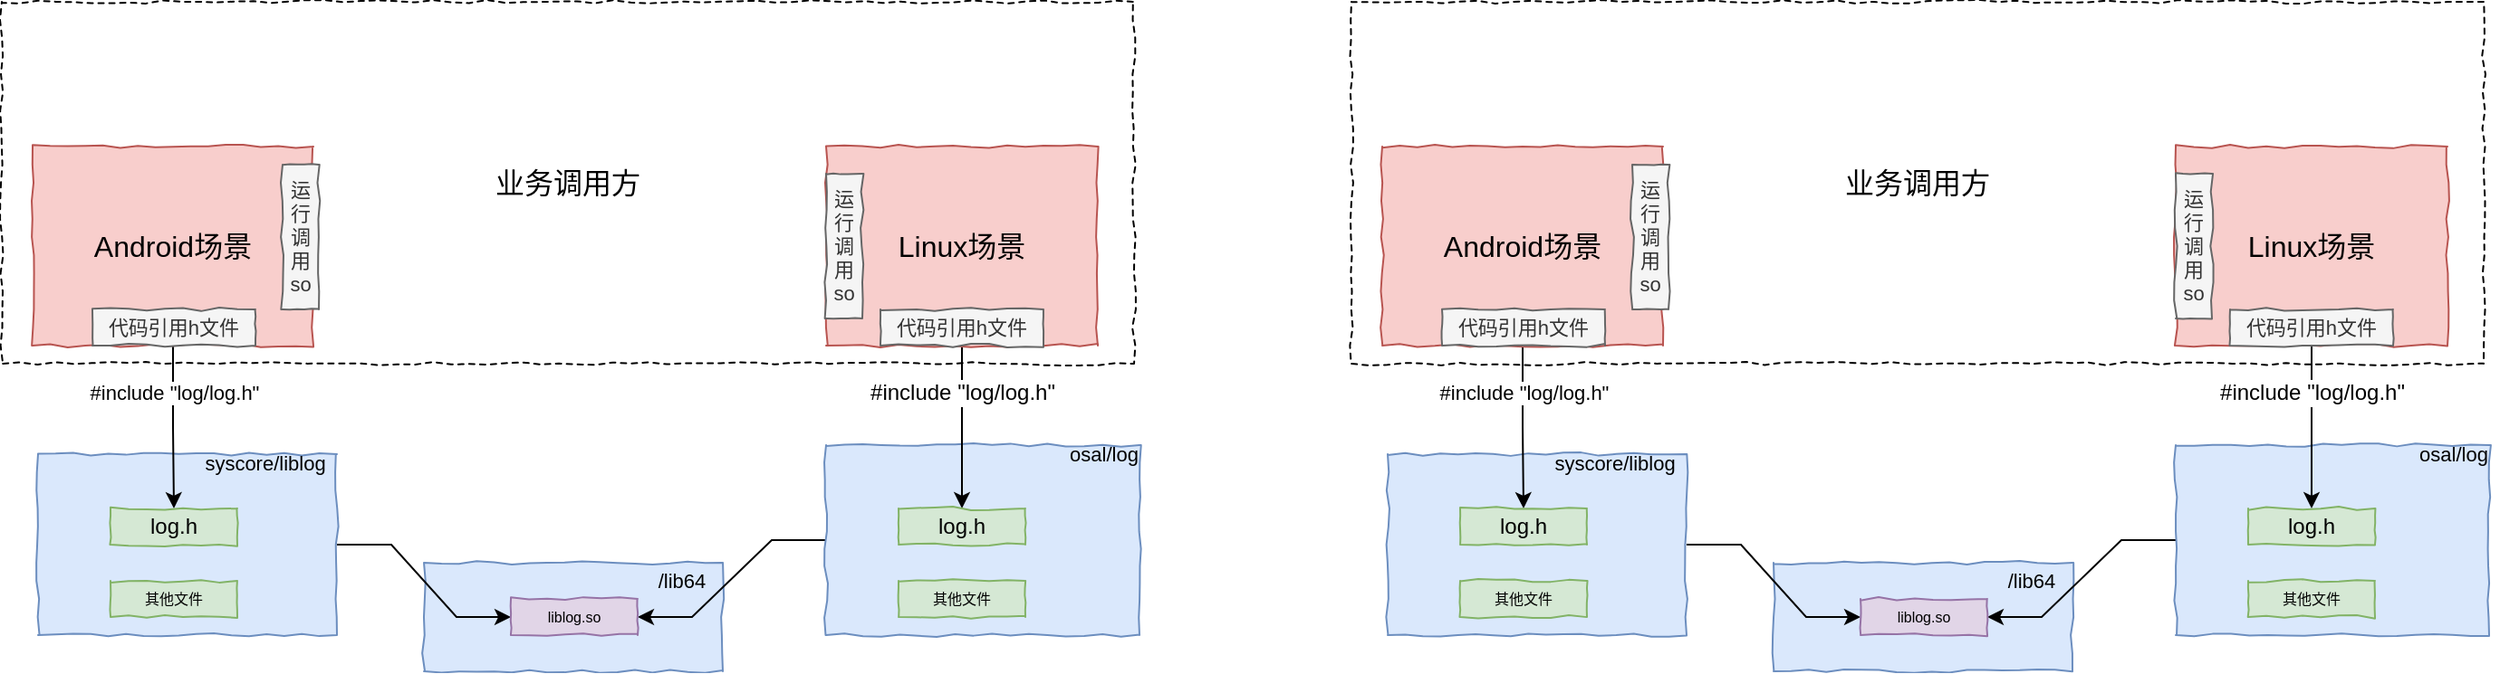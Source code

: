 <mxfile version="12.7.2" type="github"><diagram name="Page-1" id="bfe91b75-5d2c-26a0-9c1d-138518896778"><mxGraphModel dx="1040" dy="1420" grid="1" gridSize="10" guides="1" tooltips="1" connect="1" arrows="1" fold="1" page="1" pageScale="1" pageWidth="1100" pageHeight="850" background="#ffffff" math="0" shadow="0"><root><mxCell id="0"/><mxCell id="1" parent="0"/><mxCell id="-_8axai5wJQZ6AbjjiNu-43" value="业务调用方" style="rounded=0;whiteSpace=wrap;html=1;comic=1;fontSize=16;dashed=1;" vertex="1" parent="1"><mxGeometry x="305" y="-40" width="625" height="200" as="geometry"/></mxCell><mxCell id="-_8axai5wJQZ6AbjjiNu-30" value="" style="rounded=0;whiteSpace=wrap;html=1;comic=1;fillColor=#dae8fc;strokeColor=#6c8ebf;fontSize=16;" vertex="1" parent="1"><mxGeometry x="538" y="270" width="165" height="60" as="geometry"/></mxCell><mxCell id="-_8axai5wJQZ6AbjjiNu-40" style="edgeStyle=entityRelationEdgeStyle;rounded=0;orthogonalLoop=1;jettySize=auto;html=1;entryX=0;entryY=0.5;entryDx=0;entryDy=0;fontSize=16;endArrow=none;endFill=0;startArrow=classic;startFill=1;exitX=1;exitY=0.5;exitDx=0;exitDy=0;" edge="1" parent="1" source="-_8axai5wJQZ6AbjjiNu-32" target="-_8axai5wJQZ6AbjjiNu-7"><mxGeometry relative="1" as="geometry"/></mxCell><mxCell id="-_8axai5wJQZ6AbjjiNu-7" value="" style="rounded=0;whiteSpace=wrap;html=1;comic=1;fillColor=#dae8fc;strokeColor=#6c8ebf;fontSize=16;" vertex="1" parent="1"><mxGeometry x="760" y="205" width="173" height="105" as="geometry"/></mxCell><mxCell id="-_8axai5wJQZ6AbjjiNu-13" value="" style="rounded=0;whiteSpace=wrap;html=1;comic=1;fillColor=#dae8fc;strokeColor=#6c8ebf;fontSize=16;" vertex="1" parent="1"><mxGeometry x="325" y="210" width="165" height="100" as="geometry"/></mxCell><mxCell id="-_8axai5wJQZ6AbjjiNu-8" style="edgeStyle=orthogonalEdgeStyle;rounded=0;orthogonalLoop=1;jettySize=auto;html=1;exitX=0.5;exitY=1;exitDx=0;exitDy=0;fontSize=16;entryX=0.5;entryY=0;entryDx=0;entryDy=0;" edge="1" parent="1" source="-_8axai5wJQZ6AbjjiNu-5" target="-_8axai5wJQZ6AbjjiNu-24"><mxGeometry relative="1" as="geometry"><mxPoint x="400" y="220" as="targetPoint"/></mxGeometry></mxCell><mxCell id="-_8axai5wJQZ6AbjjiNu-10" value="&lt;font style=&quot;font-size: 11px;&quot;&gt;#include &quot;log/log.h&quot;&lt;/font&gt;" style="text;html=1;align=center;verticalAlign=middle;resizable=0;points=[];labelBackgroundColor=#ffffff;fontSize=11;" vertex="1" connectable="0" parent="-_8axai5wJQZ6AbjjiNu-8"><mxGeometry x="-0.529" y="-2" relative="1" as="geometry"><mxPoint x="2" y="4.29" as="offset"/></mxGeometry></mxCell><mxCell id="-_8axai5wJQZ6AbjjiNu-5" value="Android场景" style="rounded=0;whiteSpace=wrap;html=1;comic=1;fillColor=#f8cecc;strokeColor=#b85450;fontSize=16;" vertex="1" parent="1"><mxGeometry x="322" y="40" width="155" height="110" as="geometry"/></mxCell><mxCell id="-_8axai5wJQZ6AbjjiNu-9" style="edgeStyle=orthogonalEdgeStyle;rounded=0;orthogonalLoop=1;jettySize=auto;html=1;entryX=0.5;entryY=0;entryDx=0;entryDy=0;fontSize=16;" edge="1" parent="1" source="-_8axai5wJQZ6AbjjiNu-6" target="-_8axai5wJQZ6AbjjiNu-26"><mxGeometry relative="1" as="geometry"/></mxCell><mxCell id="-_8axai5wJQZ6AbjjiNu-12" value="&lt;span style=&quot;font-size: 12px;&quot;&gt;#include &quot;log/log.h&quot;&lt;/span&gt;" style="text;html=1;align=center;verticalAlign=middle;resizable=0;points=[];labelBackgroundColor=#ffffff;fontSize=12;" vertex="1" connectable="0" parent="-_8axai5wJQZ6AbjjiNu-9"><mxGeometry x="-0.471" y="-2" relative="1" as="geometry"><mxPoint x="2" y="1.71" as="offset"/></mxGeometry></mxCell><mxCell id="-_8axai5wJQZ6AbjjiNu-6" value="Linux场景" style="rounded=0;whiteSpace=wrap;html=1;comic=1;fillColor=#f8cecc;strokeColor=#b85450;fontSize=16;" vertex="1" parent="1"><mxGeometry x="760" y="40" width="150" height="110" as="geometry"/></mxCell><mxCell id="-_8axai5wJQZ6AbjjiNu-19" value="代码引用h文件" style="rounded=0;whiteSpace=wrap;html=1;comic=1;fillColor=#f5f5f5;strokeColor=#666666;fontSize=11;fontColor=#333333;" vertex="1" parent="1"><mxGeometry x="355" y="130" width="90" height="20" as="geometry"/></mxCell><mxCell id="-_8axai5wJQZ6AbjjiNu-20" value="代码引用h文件" style="rounded=0;whiteSpace=wrap;html=1;comic=1;fillColor=#f5f5f5;strokeColor=#666666;fontSize=11;fontColor=#333333;" vertex="1" parent="1"><mxGeometry x="790" y="130" width="90" height="20" as="geometry"/></mxCell><mxCell id="-_8axai5wJQZ6AbjjiNu-22" value="syscore/liblog" style="text;html=1;align=center;verticalAlign=middle;resizable=0;points=[];autosize=1;fontSize=11;" vertex="1" parent="1"><mxGeometry x="410" y="205" width="80" height="20" as="geometry"/></mxCell><mxCell id="-_8axai5wJQZ6AbjjiNu-23" value="osal/log" style="text;html=1;align=center;verticalAlign=middle;resizable=0;points=[];autosize=1;fontSize=11;" vertex="1" parent="1"><mxGeometry x="888" y="200" width="50" height="20" as="geometry"/></mxCell><mxCell id="-_8axai5wJQZ6AbjjiNu-24" value="log.h" style="rounded=0;whiteSpace=wrap;html=1;comic=1;fillColor=#d5e8d4;strokeColor=#82b366;fontSize=12;" vertex="1" parent="1"><mxGeometry x="365" y="240" width="70" height="20" as="geometry"/></mxCell><mxCell id="-_8axai5wJQZ6AbjjiNu-36" style="edgeStyle=entityRelationEdgeStyle;rounded=0;orthogonalLoop=1;jettySize=auto;html=1;exitX=1;exitY=0.5;exitDx=0;exitDy=0;entryX=0;entryY=0.5;entryDx=0;entryDy=0;fontSize=8;" edge="1" parent="1" source="-_8axai5wJQZ6AbjjiNu-13" target="-_8axai5wJQZ6AbjjiNu-32"><mxGeometry relative="1" as="geometry"/></mxCell><mxCell id="-_8axai5wJQZ6AbjjiNu-25" value="其他文件" style="rounded=0;whiteSpace=wrap;html=1;comic=1;fillColor=#d5e8d4;strokeColor=#82b366;fontSize=8;" vertex="1" parent="1"><mxGeometry x="365" y="280" width="70" height="20" as="geometry"/></mxCell><mxCell id="-_8axai5wJQZ6AbjjiNu-26" value="log.h" style="rounded=0;whiteSpace=wrap;html=1;comic=1;fillColor=#d5e8d4;strokeColor=#82b366;fontSize=12;" vertex="1" parent="1"><mxGeometry x="800" y="240" width="70" height="20" as="geometry"/></mxCell><mxCell id="-_8axai5wJQZ6AbjjiNu-27" value="其他文件" style="rounded=0;whiteSpace=wrap;html=1;comic=1;fillColor=#d5e8d4;strokeColor=#82b366;fontSize=8;" vertex="1" parent="1"><mxGeometry x="800" y="280" width="70" height="20" as="geometry"/></mxCell><mxCell id="-_8axai5wJQZ6AbjjiNu-28" value="运行调用so" style="rounded=0;whiteSpace=wrap;html=1;comic=1;fillColor=#f5f5f5;strokeColor=#666666;fontSize=11;fontColor=#333333;" vertex="1" parent="1"><mxGeometry x="460" y="50" width="20" height="80" as="geometry"/></mxCell><mxCell id="-_8axai5wJQZ6AbjjiNu-29" value="运行调用so" style="rounded=0;whiteSpace=wrap;html=1;comic=1;fillColor=#f5f5f5;strokeColor=#666666;fontSize=11;fontColor=#333333;" vertex="1" parent="1"><mxGeometry x="760" y="55" width="20" height="80" as="geometry"/></mxCell><mxCell id="-_8axai5wJQZ6AbjjiNu-31" value="/lib64" style="text;html=1;align=center;verticalAlign=middle;resizable=0;points=[];autosize=1;fontSize=11;" vertex="1" parent="1"><mxGeometry x="660" y="270" width="40" height="20" as="geometry"/></mxCell><mxCell id="-_8axai5wJQZ6AbjjiNu-32" value="liblog.so" style="rounded=0;whiteSpace=wrap;html=1;comic=1;fillColor=#e1d5e7;strokeColor=#9673a6;fontSize=8;" vertex="1" parent="1"><mxGeometry x="586" y="290" width="70" height="20" as="geometry"/></mxCell><mxCell id="-_8axai5wJQZ6AbjjiNu-44" value="业务调用方" style="rounded=0;whiteSpace=wrap;html=1;comic=1;fontSize=16;dashed=1;" vertex="1" parent="1"><mxGeometry x="1050" y="-40" width="625" height="200" as="geometry"/></mxCell><mxCell id="-_8axai5wJQZ6AbjjiNu-45" value="" style="rounded=0;whiteSpace=wrap;html=1;comic=1;fillColor=#dae8fc;strokeColor=#6c8ebf;fontSize=16;" vertex="1" parent="1"><mxGeometry x="1283" y="270" width="165" height="60" as="geometry"/></mxCell><mxCell id="-_8axai5wJQZ6AbjjiNu-46" style="edgeStyle=entityRelationEdgeStyle;rounded=0;orthogonalLoop=1;jettySize=auto;html=1;entryX=0;entryY=0.5;entryDx=0;entryDy=0;fontSize=16;endArrow=none;endFill=0;startArrow=classic;startFill=1;exitX=1;exitY=0.5;exitDx=0;exitDy=0;" edge="1" parent="1" source="-_8axai5wJQZ6AbjjiNu-67" target="-_8axai5wJQZ6AbjjiNu-47"><mxGeometry relative="1" as="geometry"/></mxCell><mxCell id="-_8axai5wJQZ6AbjjiNu-47" value="" style="rounded=0;whiteSpace=wrap;html=1;comic=1;fillColor=#dae8fc;strokeColor=#6c8ebf;fontSize=16;" vertex="1" parent="1"><mxGeometry x="1505" y="205" width="173" height="105" as="geometry"/></mxCell><mxCell id="-_8axai5wJQZ6AbjjiNu-48" value="" style="rounded=0;whiteSpace=wrap;html=1;comic=1;fillColor=#dae8fc;strokeColor=#6c8ebf;fontSize=16;" vertex="1" parent="1"><mxGeometry x="1070" y="210" width="165" height="100" as="geometry"/></mxCell><mxCell id="-_8axai5wJQZ6AbjjiNu-49" style="edgeStyle=orthogonalEdgeStyle;rounded=0;orthogonalLoop=1;jettySize=auto;html=1;exitX=0.5;exitY=1;exitDx=0;exitDy=0;fontSize=16;entryX=0.5;entryY=0;entryDx=0;entryDy=0;" edge="1" parent="1" source="-_8axai5wJQZ6AbjjiNu-51" target="-_8axai5wJQZ6AbjjiNu-59"><mxGeometry relative="1" as="geometry"><mxPoint x="1145" y="220" as="targetPoint"/></mxGeometry></mxCell><mxCell id="-_8axai5wJQZ6AbjjiNu-50" value="&lt;font style=&quot;font-size: 11px;&quot;&gt;#include &quot;log/log.h&quot;&lt;/font&gt;" style="text;html=1;align=center;verticalAlign=middle;resizable=0;points=[];labelBackgroundColor=#ffffff;fontSize=11;" vertex="1" connectable="0" parent="-_8axai5wJQZ6AbjjiNu-49"><mxGeometry x="-0.529" y="-2" relative="1" as="geometry"><mxPoint x="2" y="4.29" as="offset"/></mxGeometry></mxCell><mxCell id="-_8axai5wJQZ6AbjjiNu-51" value="Android场景" style="rounded=0;whiteSpace=wrap;html=1;comic=1;fillColor=#f8cecc;strokeColor=#b85450;fontSize=16;" vertex="1" parent="1"><mxGeometry x="1067" y="40" width="155" height="110" as="geometry"/></mxCell><mxCell id="-_8axai5wJQZ6AbjjiNu-52" style="edgeStyle=orthogonalEdgeStyle;rounded=0;orthogonalLoop=1;jettySize=auto;html=1;entryX=0.5;entryY=0;entryDx=0;entryDy=0;fontSize=16;" edge="1" parent="1" source="-_8axai5wJQZ6AbjjiNu-54" target="-_8axai5wJQZ6AbjjiNu-62"><mxGeometry relative="1" as="geometry"/></mxCell><mxCell id="-_8axai5wJQZ6AbjjiNu-53" value="&lt;span style=&quot;font-size: 12px;&quot;&gt;#include &quot;log/log.h&quot;&lt;/span&gt;" style="text;html=1;align=center;verticalAlign=middle;resizable=0;points=[];labelBackgroundColor=#ffffff;fontSize=12;" vertex="1" connectable="0" parent="-_8axai5wJQZ6AbjjiNu-52"><mxGeometry x="-0.471" y="-2" relative="1" as="geometry"><mxPoint x="2" y="1.71" as="offset"/></mxGeometry></mxCell><mxCell id="-_8axai5wJQZ6AbjjiNu-54" value="Linux场景" style="rounded=0;whiteSpace=wrap;html=1;comic=1;fillColor=#f8cecc;strokeColor=#b85450;fontSize=16;" vertex="1" parent="1"><mxGeometry x="1505" y="40" width="150" height="110" as="geometry"/></mxCell><mxCell id="-_8axai5wJQZ6AbjjiNu-55" value="代码引用h文件" style="rounded=0;whiteSpace=wrap;html=1;comic=1;fillColor=#f5f5f5;strokeColor=#666666;fontSize=11;fontColor=#333333;" vertex="1" parent="1"><mxGeometry x="1100" y="130" width="90" height="20" as="geometry"/></mxCell><mxCell id="-_8axai5wJQZ6AbjjiNu-56" value="代码引用h文件" style="rounded=0;whiteSpace=wrap;html=1;comic=1;fillColor=#f5f5f5;strokeColor=#666666;fontSize=11;fontColor=#333333;" vertex="1" parent="1"><mxGeometry x="1535" y="130" width="90" height="20" as="geometry"/></mxCell><mxCell id="-_8axai5wJQZ6AbjjiNu-57" value="syscore/liblog" style="text;html=1;align=center;verticalAlign=middle;resizable=0;points=[];autosize=1;fontSize=11;" vertex="1" parent="1"><mxGeometry x="1155" y="205" width="80" height="20" as="geometry"/></mxCell><mxCell id="-_8axai5wJQZ6AbjjiNu-58" value="osal/log" style="text;html=1;align=center;verticalAlign=middle;resizable=0;points=[];autosize=1;fontSize=11;" vertex="1" parent="1"><mxGeometry x="1633" y="200" width="50" height="20" as="geometry"/></mxCell><mxCell id="-_8axai5wJQZ6AbjjiNu-59" value="log.h" style="rounded=0;whiteSpace=wrap;html=1;comic=1;fillColor=#d5e8d4;strokeColor=#82b366;fontSize=12;" vertex="1" parent="1"><mxGeometry x="1110" y="240" width="70" height="20" as="geometry"/></mxCell><mxCell id="-_8axai5wJQZ6AbjjiNu-60" style="edgeStyle=entityRelationEdgeStyle;rounded=0;orthogonalLoop=1;jettySize=auto;html=1;exitX=1;exitY=0.5;exitDx=0;exitDy=0;entryX=0;entryY=0.5;entryDx=0;entryDy=0;fontSize=8;" edge="1" parent="1" source="-_8axai5wJQZ6AbjjiNu-48" target="-_8axai5wJQZ6AbjjiNu-67"><mxGeometry relative="1" as="geometry"/></mxCell><mxCell id="-_8axai5wJQZ6AbjjiNu-61" value="其他文件" style="rounded=0;whiteSpace=wrap;html=1;comic=1;fillColor=#d5e8d4;strokeColor=#82b366;fontSize=8;" vertex="1" parent="1"><mxGeometry x="1110" y="280" width="70" height="20" as="geometry"/></mxCell><mxCell id="-_8axai5wJQZ6AbjjiNu-62" value="log.h" style="rounded=0;whiteSpace=wrap;html=1;comic=1;fillColor=#d5e8d4;strokeColor=#82b366;fontSize=12;" vertex="1" parent="1"><mxGeometry x="1545" y="240" width="70" height="20" as="geometry"/></mxCell><mxCell id="-_8axai5wJQZ6AbjjiNu-63" value="其他文件" style="rounded=0;whiteSpace=wrap;html=1;comic=1;fillColor=#d5e8d4;strokeColor=#82b366;fontSize=8;" vertex="1" parent="1"><mxGeometry x="1545" y="280" width="70" height="20" as="geometry"/></mxCell><mxCell id="-_8axai5wJQZ6AbjjiNu-64" value="运行调用so" style="rounded=0;whiteSpace=wrap;html=1;comic=1;fillColor=#f5f5f5;strokeColor=#666666;fontSize=11;fontColor=#333333;" vertex="1" parent="1"><mxGeometry x="1205" y="50" width="20" height="80" as="geometry"/></mxCell><mxCell id="-_8axai5wJQZ6AbjjiNu-65" value="运行调用so" style="rounded=0;whiteSpace=wrap;html=1;comic=1;fillColor=#f5f5f5;strokeColor=#666666;fontSize=11;fontColor=#333333;" vertex="1" parent="1"><mxGeometry x="1505" y="55" width="20" height="80" as="geometry"/></mxCell><mxCell id="-_8axai5wJQZ6AbjjiNu-66" value="/lib64" style="text;html=1;align=center;verticalAlign=middle;resizable=0;points=[];autosize=1;fontSize=11;" vertex="1" parent="1"><mxGeometry x="1405" y="270" width="40" height="20" as="geometry"/></mxCell><mxCell id="-_8axai5wJQZ6AbjjiNu-67" value="liblog.so" style="rounded=0;whiteSpace=wrap;html=1;comic=1;fillColor=#e1d5e7;strokeColor=#9673a6;fontSize=8;" vertex="1" parent="1"><mxGeometry x="1331" y="290" width="70" height="20" as="geometry"/></mxCell></root></mxGraphModel></diagram></mxfile>